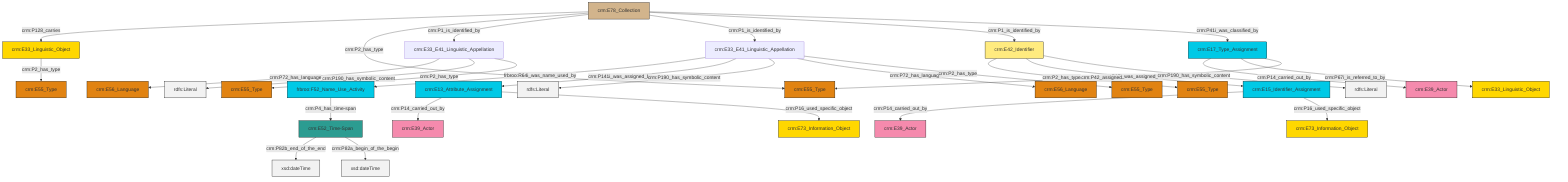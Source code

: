 graph TD
classDef Literal fill:#f2f2f2,stroke:#000000;
classDef CRM_Entity fill:#FFFFFF,stroke:#000000;
classDef Temporal_Entity fill:#00C9E6, stroke:#000000;
classDef Type fill:#E18312, stroke:#000000;
classDef Time-Span fill:#2C9C91, stroke:#000000;
classDef Appellation fill:#FFEB7F, stroke:#000000;
classDef Place fill:#008836, stroke:#000000;
classDef Persistent_Item fill:#B266B2, stroke:#000000;
classDef Conceptual_Object fill:#FFD700, stroke:#000000;
classDef Physical_Thing fill:#D2B48C, stroke:#000000;
classDef Actor fill:#f58aad, stroke:#000000;
classDef PC_Classes fill:#4ce600, stroke:#000000;
classDef Multi fill:#cccccc,stroke:#000000;

0["frbroo:F52_Name_Use_Activity"]:::Temporal_Entity -->|crm:P4_has_time-span| 1["crm:E52_Time-Span"]:::Time-Span
2["crm:E33_E41_Linguistic_Appellation"]:::Default -->|frbroo:R64i_was_name_used_by| 0["frbroo:F52_Name_Use_Activity"]:::Temporal_Entity
5["crm:E42_Identifier"]:::Appellation -->|crm:P2_has_type| 6["crm:E55_Type"]:::Type
2["crm:E33_E41_Linguistic_Appellation"]:::Default -->|crm:P141i_was_assigned_by| 7["crm:E13_Attribute_Assignment"]:::Temporal_Entity
2["crm:E33_E41_Linguistic_Appellation"]:::Default -->|crm:P190_has_symbolic_content| 11[rdfs:Literal]:::Literal
5["crm:E42_Identifier"]:::Appellation -->|crm:P37i_was_assigned_by| 12["crm:E15_Identifier_Assignment"]:::Temporal_Entity
7["crm:E13_Attribute_Assignment"]:::Temporal_Entity -->|crm:P14_carried_out_by| 13["crm:E39_Actor"]:::Actor
15["crm:E33_Linguistic_Object"]:::Conceptual_Object -->|crm:P2_has_type| 16["crm:E55_Type"]:::Type
2["crm:E33_E41_Linguistic_Appellation"]:::Default -->|crm:P72_has_language| 17["crm:E56_Language"]:::Type
21["crm:E78_Collection"]:::Physical_Thing -->|crm:P128_carries| 15["crm:E33_Linguistic_Object"]:::Conceptual_Object
22["crm:E17_Type_Assignment"]:::Temporal_Entity -->|crm:P14_carried_out_by| 23["crm:E39_Actor"]:::Actor
22["crm:E17_Type_Assignment"]:::Temporal_Entity -->|crm:P67i_is_referred_to_by| 24["crm:E33_Linguistic_Object"]:::Conceptual_Object
7["crm:E13_Attribute_Assignment"]:::Temporal_Entity -->|crm:P16_used_specific_object| 25["crm:E73_Information_Object"]:::Conceptual_Object
12["crm:E15_Identifier_Assignment"]:::Temporal_Entity -->|crm:P14_carried_out_by| 27["crm:E39_Actor"]:::Actor
22["crm:E17_Type_Assignment"]:::Temporal_Entity -->|crm:P42_assigned| 3["crm:E55_Type"]:::Type
21["crm:E78_Collection"]:::Physical_Thing -->|crm:P2_has_type| 3["crm:E55_Type"]:::Type
12["crm:E15_Identifier_Assignment"]:::Temporal_Entity -->|crm:P16_used_specific_object| 28["crm:E73_Information_Object"]:::Conceptual_Object
21["crm:E78_Collection"]:::Physical_Thing -->|crm:P1_is_identified_by| 18["crm:E33_E41_Linguistic_Appellation"]:::Default
5["crm:E42_Identifier"]:::Appellation -->|crm:P190_has_symbolic_content| 30[rdfs:Literal]:::Literal
18["crm:E33_E41_Linguistic_Appellation"]:::Default -->|crm:P72_has_language| 9["crm:E56_Language"]:::Type
2["crm:E33_E41_Linguistic_Appellation"]:::Default -->|crm:P2_has_type| 33["crm:E55_Type"]:::Type
18["crm:E33_E41_Linguistic_Appellation"]:::Default -->|crm:P190_has_symbolic_content| 36[rdfs:Literal]:::Literal
1["crm:E52_Time-Span"]:::Time-Span -->|crm:P82b_end_of_the_end| 41[xsd:dateTime]:::Literal
21["crm:E78_Collection"]:::Physical_Thing -->|crm:P1_is_identified_by| 2["crm:E33_E41_Linguistic_Appellation"]:::Default
18["crm:E33_E41_Linguistic_Appellation"]:::Default -->|crm:P2_has_type| 39["crm:E55_Type"]:::Type
21["crm:E78_Collection"]:::Physical_Thing -->|crm:P1_is_identified_by| 5["crm:E42_Identifier"]:::Appellation
21["crm:E78_Collection"]:::Physical_Thing -->|crm:P41i_was_classified_by| 22["crm:E17_Type_Assignment"]:::Temporal_Entity
1["crm:E52_Time-Span"]:::Time-Span -->|crm:P82a_begin_of_the_begin| 50[xsd:dateTime]:::Literal